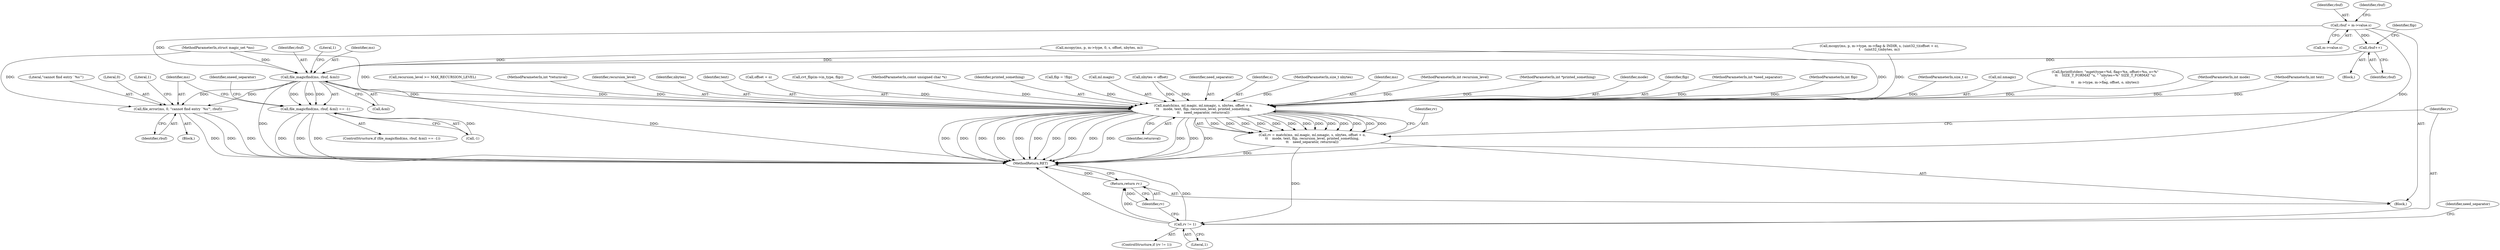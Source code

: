 digraph "0_file_6f737ddfadb596d7d4a993f7ed2141ffd664a81c@pointer" {
"1001642" [label="(Call,rbuf = m->value.s)"];
"1001655" [label="(Call,rbuf++)"];
"1001663" [label="(Call,file_magicfind(ms, rbuf, &ml))"];
"1001662" [label="(Call,file_magicfind(ms, rbuf, &ml) == -1)"];
"1001671" [label="(Call,file_error(ms, 0, \"cannot find entry `%s'\", rbuf))"];
"1001695" [label="(Call,match(ms, ml.magic, ml.nmagic, s, nbytes, offset + o,\n\t\t    mode, text, flip, recursion_level, printed_something,\n\t\t    need_separator, returnval))"];
"1001693" [label="(Call,rv = match(ms, ml.magic, ml.nmagic, s, nbytes, offset + o,\n\t\t    mode, text, flip, recursion_level, printed_something,\n\t\t    need_separator, returnval))"];
"1001716" [label="(Call,rv != 1)"];
"1001723" [label="(Return,return rv;)"];
"1001700" [label="(Call,ml.nmagic)"];
"1001703" [label="(Identifier,s)"];
"1000106" [label="(MethodParameterIn,size_t nbytes)"];
"1001655" [label="(Call,rbuf++)"];
"1001643" [label="(Identifier,rbuf)"];
"1001644" [label="(Call,m->value.s)"];
"1001665" [label="(Identifier,rbuf)"];
"1001642" [label="(Call,rbuf = m->value.s)"];
"1001669" [label="(Literal,1)"];
"1001696" [label="(Identifier,ms)"];
"1000112" [label="(MethodParameterIn,int recursion_level)"];
"1001715" [label="(ControlStructure,if (rv != 1))"];
"1001672" [label="(Identifier,ms)"];
"1001755" [label="(MethodReturn,RET)"];
"1001723" [label="(Return,return rv;)"];
"1000113" [label="(MethodParameterIn,int *printed_something)"];
"1001448" [label="(Block,)"];
"1001708" [label="(Identifier,mode)"];
"1001710" [label="(Identifier,flip)"];
"1000114" [label="(MethodParameterIn,int *need_separator)"];
"1001717" [label="(Identifier,rv)"];
"1001674" [label="(Literal,\"cannot find entry `%s'\")"];
"1001695" [label="(Call,match(ms, ml.magic, ml.nmagic, s, nbytes, offset + o,\n\t\t    mode, text, flip, recursion_level, printed_something,\n\t\t    need_separator, returnval))"];
"1001724" [label="(Identifier,rv)"];
"1000111" [label="(MethodParameterIn,int flip)"];
"1001403" [label="(Call,mcopy(ms, p, m->type, 0, s, offset, nbytes, m))"];
"1001675" [label="(Identifier,rbuf)"];
"1000107" [label="(MethodParameterIn,size_t o)"];
"1001718" [label="(Literal,1)"];
"1001714" [label="(Identifier,returnval)"];
"1001693" [label="(Call,rv = match(ms, ml.magic, ml.nmagic, s, nbytes, offset + o,\n\t\t    mode, text, flip, recursion_level, printed_something,\n\t\t    need_separator, returnval))"];
"1001658" [label="(Identifier,flip)"];
"1001680" [label="(Identifier,oneed_separator)"];
"1001661" [label="(ControlStructure,if (file_magicfind(ms, rbuf, &ml) == -1))"];
"1000103" [label="(MethodParameterIn,struct magic_set *ms)"];
"1000151" [label="(Call,mcopy(ms, p, m->type, m->flag & INDIR, s, (uint32_t)(offset + o),\n\t    (uint32_t)nbytes, m))"];
"1000186" [label="(Call,fprintf(stderr, \"mget(type=%d, flag=%x, offset=%u, o=%\"\n\t\t    SIZE_T_FORMAT \"u, \" \"nbytes=%\" SIZE_T_FORMAT \"u)\n\",\n\t\t    m->type, m->flag, offset, o, nbytes))"];
"1001662" [label="(Call,file_magicfind(ms, rbuf, &ml) == -1)"];
"1000109" [label="(MethodParameterIn,int mode)"];
"1000110" [label="(MethodParameterIn,int text)"];
"1001664" [label="(Identifier,ms)"];
"1001668" [label="(Call,-1)"];
"1001670" [label="(Block,)"];
"1001654" [label="(Block,)"];
"1001694" [label="(Identifier,rv)"];
"1000138" [label="(Call,recursion_level >= MAX_RECURSION_LEVEL)"];
"1000115" [label="(MethodParameterIn,int *returnval)"];
"1001711" [label="(Identifier,recursion_level)"];
"1001704" [label="(Identifier,nbytes)"];
"1001709" [label="(Identifier,text)"];
"1001652" [label="(Identifier,rbuf)"];
"1001656" [label="(Identifier,rbuf)"];
"1001673" [label="(Literal,0)"];
"1001705" [label="(Call,offset + o)"];
"1000417" [label="(Call,cvt_flip(m->in_type, flip))"];
"1001663" [label="(Call,file_magicfind(ms, rbuf, &ml))"];
"1000104" [label="(MethodParameterIn,const unsigned char *s)"];
"1001712" [label="(Identifier,printed_something)"];
"1001678" [label="(Literal,1)"];
"1001657" [label="(Call,flip = !flip)"];
"1001697" [label="(Call,ml.magic)"];
"1001637" [label="(Call,nbytes < offset)"];
"1001721" [label="(Identifier,need_separator)"];
"1001713" [label="(Identifier,need_separator)"];
"1001716" [label="(Call,rv != 1)"];
"1001671" [label="(Call,file_error(ms, 0, \"cannot find entry `%s'\", rbuf))"];
"1001666" [label="(Call,&ml)"];
"1001642" -> "1001448"  [label="AST: "];
"1001642" -> "1001644"  [label="CFG: "];
"1001643" -> "1001642"  [label="AST: "];
"1001644" -> "1001642"  [label="AST: "];
"1001652" -> "1001642"  [label="CFG: "];
"1001642" -> "1001755"  [label="DDG: "];
"1001642" -> "1001655"  [label="DDG: "];
"1001642" -> "1001663"  [label="DDG: "];
"1001655" -> "1001654"  [label="AST: "];
"1001655" -> "1001656"  [label="CFG: "];
"1001656" -> "1001655"  [label="AST: "];
"1001658" -> "1001655"  [label="CFG: "];
"1001655" -> "1001663"  [label="DDG: "];
"1001663" -> "1001662"  [label="AST: "];
"1001663" -> "1001666"  [label="CFG: "];
"1001664" -> "1001663"  [label="AST: "];
"1001665" -> "1001663"  [label="AST: "];
"1001666" -> "1001663"  [label="AST: "];
"1001669" -> "1001663"  [label="CFG: "];
"1001663" -> "1001755"  [label="DDG: "];
"1001663" -> "1001755"  [label="DDG: "];
"1001663" -> "1001662"  [label="DDG: "];
"1001663" -> "1001662"  [label="DDG: "];
"1001663" -> "1001662"  [label="DDG: "];
"1000151" -> "1001663"  [label="DDG: "];
"1001403" -> "1001663"  [label="DDG: "];
"1000103" -> "1001663"  [label="DDG: "];
"1001663" -> "1001671"  [label="DDG: "];
"1001663" -> "1001671"  [label="DDG: "];
"1001663" -> "1001695"  [label="DDG: "];
"1001662" -> "1001661"  [label="AST: "];
"1001662" -> "1001668"  [label="CFG: "];
"1001668" -> "1001662"  [label="AST: "];
"1001672" -> "1001662"  [label="CFG: "];
"1001680" -> "1001662"  [label="CFG: "];
"1001662" -> "1001755"  [label="DDG: "];
"1001662" -> "1001755"  [label="DDG: "];
"1001662" -> "1001755"  [label="DDG: "];
"1001668" -> "1001662"  [label="DDG: "];
"1001671" -> "1001670"  [label="AST: "];
"1001671" -> "1001675"  [label="CFG: "];
"1001672" -> "1001671"  [label="AST: "];
"1001673" -> "1001671"  [label="AST: "];
"1001674" -> "1001671"  [label="AST: "];
"1001675" -> "1001671"  [label="AST: "];
"1001678" -> "1001671"  [label="CFG: "];
"1001671" -> "1001755"  [label="DDG: "];
"1001671" -> "1001755"  [label="DDG: "];
"1001671" -> "1001755"  [label="DDG: "];
"1000103" -> "1001671"  [label="DDG: "];
"1001695" -> "1001693"  [label="AST: "];
"1001695" -> "1001714"  [label="CFG: "];
"1001696" -> "1001695"  [label="AST: "];
"1001697" -> "1001695"  [label="AST: "];
"1001700" -> "1001695"  [label="AST: "];
"1001703" -> "1001695"  [label="AST: "];
"1001704" -> "1001695"  [label="AST: "];
"1001705" -> "1001695"  [label="AST: "];
"1001708" -> "1001695"  [label="AST: "];
"1001709" -> "1001695"  [label="AST: "];
"1001710" -> "1001695"  [label="AST: "];
"1001711" -> "1001695"  [label="AST: "];
"1001712" -> "1001695"  [label="AST: "];
"1001713" -> "1001695"  [label="AST: "];
"1001714" -> "1001695"  [label="AST: "];
"1001693" -> "1001695"  [label="CFG: "];
"1001695" -> "1001755"  [label="DDG: "];
"1001695" -> "1001755"  [label="DDG: "];
"1001695" -> "1001755"  [label="DDG: "];
"1001695" -> "1001755"  [label="DDG: "];
"1001695" -> "1001755"  [label="DDG: "];
"1001695" -> "1001755"  [label="DDG: "];
"1001695" -> "1001755"  [label="DDG: "];
"1001695" -> "1001755"  [label="DDG: "];
"1001695" -> "1001755"  [label="DDG: "];
"1001695" -> "1001755"  [label="DDG: "];
"1001695" -> "1001755"  [label="DDG: "];
"1001695" -> "1001755"  [label="DDG: "];
"1001695" -> "1001755"  [label="DDG: "];
"1001695" -> "1001693"  [label="DDG: "];
"1001695" -> "1001693"  [label="DDG: "];
"1001695" -> "1001693"  [label="DDG: "];
"1001695" -> "1001693"  [label="DDG: "];
"1001695" -> "1001693"  [label="DDG: "];
"1001695" -> "1001693"  [label="DDG: "];
"1001695" -> "1001693"  [label="DDG: "];
"1001695" -> "1001693"  [label="DDG: "];
"1001695" -> "1001693"  [label="DDG: "];
"1001695" -> "1001693"  [label="DDG: "];
"1001695" -> "1001693"  [label="DDG: "];
"1001695" -> "1001693"  [label="DDG: "];
"1001695" -> "1001693"  [label="DDG: "];
"1000103" -> "1001695"  [label="DDG: "];
"1001403" -> "1001695"  [label="DDG: "];
"1000151" -> "1001695"  [label="DDG: "];
"1000104" -> "1001695"  [label="DDG: "];
"1001637" -> "1001695"  [label="DDG: "];
"1001637" -> "1001695"  [label="DDG: "];
"1000106" -> "1001695"  [label="DDG: "];
"1000186" -> "1001695"  [label="DDG: "];
"1000107" -> "1001695"  [label="DDG: "];
"1000109" -> "1001695"  [label="DDG: "];
"1000110" -> "1001695"  [label="DDG: "];
"1001657" -> "1001695"  [label="DDG: "];
"1000417" -> "1001695"  [label="DDG: "];
"1000111" -> "1001695"  [label="DDG: "];
"1000138" -> "1001695"  [label="DDG: "];
"1000112" -> "1001695"  [label="DDG: "];
"1000113" -> "1001695"  [label="DDG: "];
"1000114" -> "1001695"  [label="DDG: "];
"1000115" -> "1001695"  [label="DDG: "];
"1001693" -> "1001448"  [label="AST: "];
"1001694" -> "1001693"  [label="AST: "];
"1001717" -> "1001693"  [label="CFG: "];
"1001693" -> "1001755"  [label="DDG: "];
"1001693" -> "1001716"  [label="DDG: "];
"1001716" -> "1001715"  [label="AST: "];
"1001716" -> "1001718"  [label="CFG: "];
"1001717" -> "1001716"  [label="AST: "];
"1001718" -> "1001716"  [label="AST: "];
"1001721" -> "1001716"  [label="CFG: "];
"1001724" -> "1001716"  [label="CFG: "];
"1001716" -> "1001755"  [label="DDG: "];
"1001716" -> "1001755"  [label="DDG: "];
"1001716" -> "1001723"  [label="DDG: "];
"1001723" -> "1001448"  [label="AST: "];
"1001723" -> "1001724"  [label="CFG: "];
"1001724" -> "1001723"  [label="AST: "];
"1001755" -> "1001723"  [label="CFG: "];
"1001723" -> "1001755"  [label="DDG: "];
"1001724" -> "1001723"  [label="DDG: "];
}
